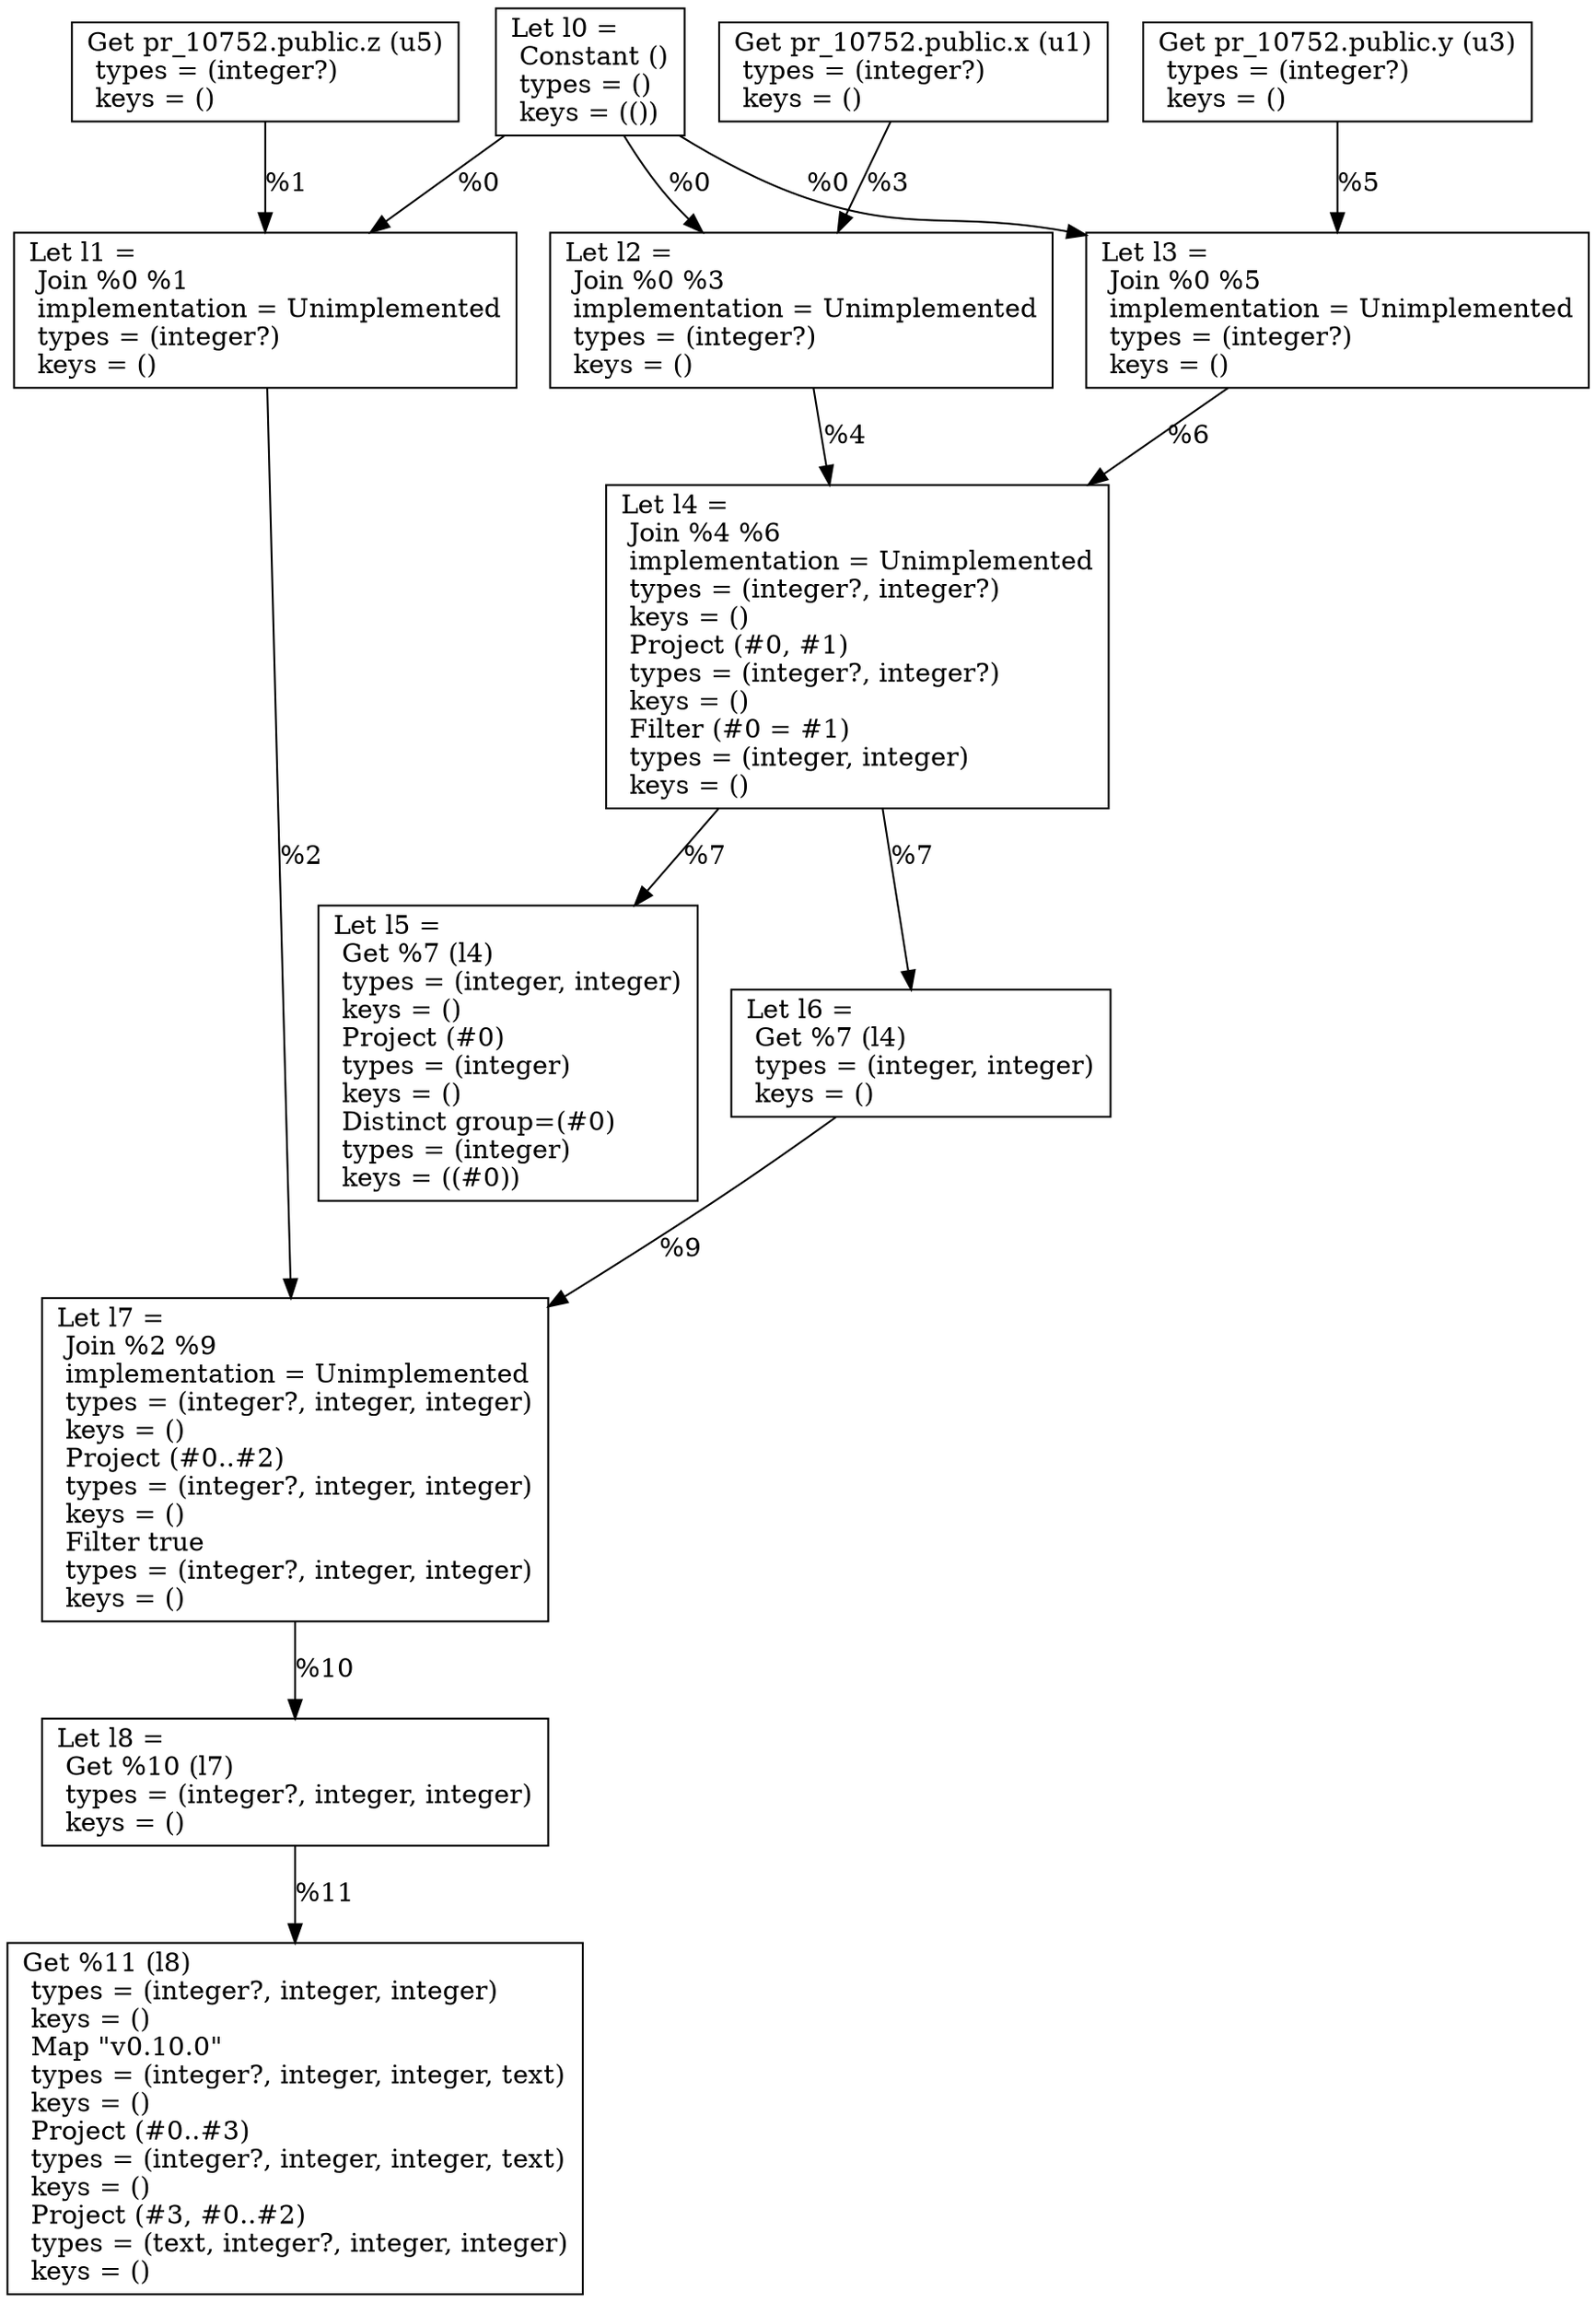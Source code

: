digraph G {
    node0 [shape = record, label="Let l0 =\l Constant ()\l  types = ()\l  keys = (())\l"]
    node1 [shape = record, label=" Get pr_10752.public.z (u5)\l  types = (integer?)\l  keys = ()\l"]
    node2 [shape = record, label="Let l1 =\l Join %0 %1\l  implementation = Unimplemented\l  types = (integer?)\l  keys = ()\l"]
    node3 [shape = record, label=" Get pr_10752.public.x (u1)\l  types = (integer?)\l  keys = ()\l"]
    node4 [shape = record, label="Let l2 =\l Join %0 %3\l  implementation = Unimplemented\l  types = (integer?)\l  keys = ()\l"]
    node5 [shape = record, label=" Get pr_10752.public.y (u3)\l  types = (integer?)\l  keys = ()\l"]
    node6 [shape = record, label="Let l3 =\l Join %0 %5\l  implementation = Unimplemented\l  types = (integer?)\l  keys = ()\l"]
    node7 [shape = record, label="Let l4 =\l Join %4 %6\l  implementation = Unimplemented\l  types = (integer?, integer?)\l  keys = ()\l Project (#0, #1)\l  types = (integer?, integer?)\l  keys = ()\l Filter (#0 = #1)\l  types = (integer, integer)\l  keys = ()\l"]
    node8 [shape = record, label="Let l5 =\l Get %7 (l4)\l  types = (integer, integer)\l  keys = ()\l Project (#0)\l  types = (integer)\l  keys = ()\l Distinct group=(#0)\l  types = (integer)\l  keys = ((#0))\l"]
    node9 [shape = record, label="Let l6 =\l Get %7 (l4)\l  types = (integer, integer)\l  keys = ()\l"]
    node10 [shape = record, label="Let l7 =\l Join %2 %9\l  implementation = Unimplemented\l  types = (integer?, integer, integer)\l  keys = ()\l Project (#0..#2)\l  types = (integer?, integer, integer)\l  keys = ()\l Filter true\l  types = (integer?, integer, integer)\l  keys = ()\l"]
    node11 [shape = record, label="Let l8 =\l Get %10 (l7)\l  types = (integer?, integer, integer)\l  keys = ()\l"]
    node12 [shape = record, label=" Get %11 (l8)\l  types = (integer?, integer, integer)\l  keys = ()\l Map \"v0.10.0\"\l  types = (integer?, integer, integer, text)\l  keys = ()\l Project (#0..#3)\l  types = (integer?, integer, integer, text)\l  keys = ()\l Project (#3, #0..#2)\l  types = (text, integer?, integer, integer)\l  keys = ()\l"]
    node2 -> node10 [label = "%2\l"]
    node7 -> node9 [label = "%7\l"]
    node9 -> node10 [label = "%9\l"]
    node11 -> node12 [label = "%11\l"]
    node10 -> node11 [label = "%10\l"]
    node6 -> node7 [label = "%6\l"]
    node3 -> node4 [label = "%3\l"]
    node4 -> node7 [label = "%4\l"]
    node0 -> node6 [label = "%0\l"]
    node5 -> node6 [label = "%5\l"]
    node7 -> node8 [label = "%7\l"]
    node1 -> node2 [label = "%1\l"]
    node0 -> node4 [label = "%0\l"]
    node0 -> node2 [label = "%0\l"]
}
